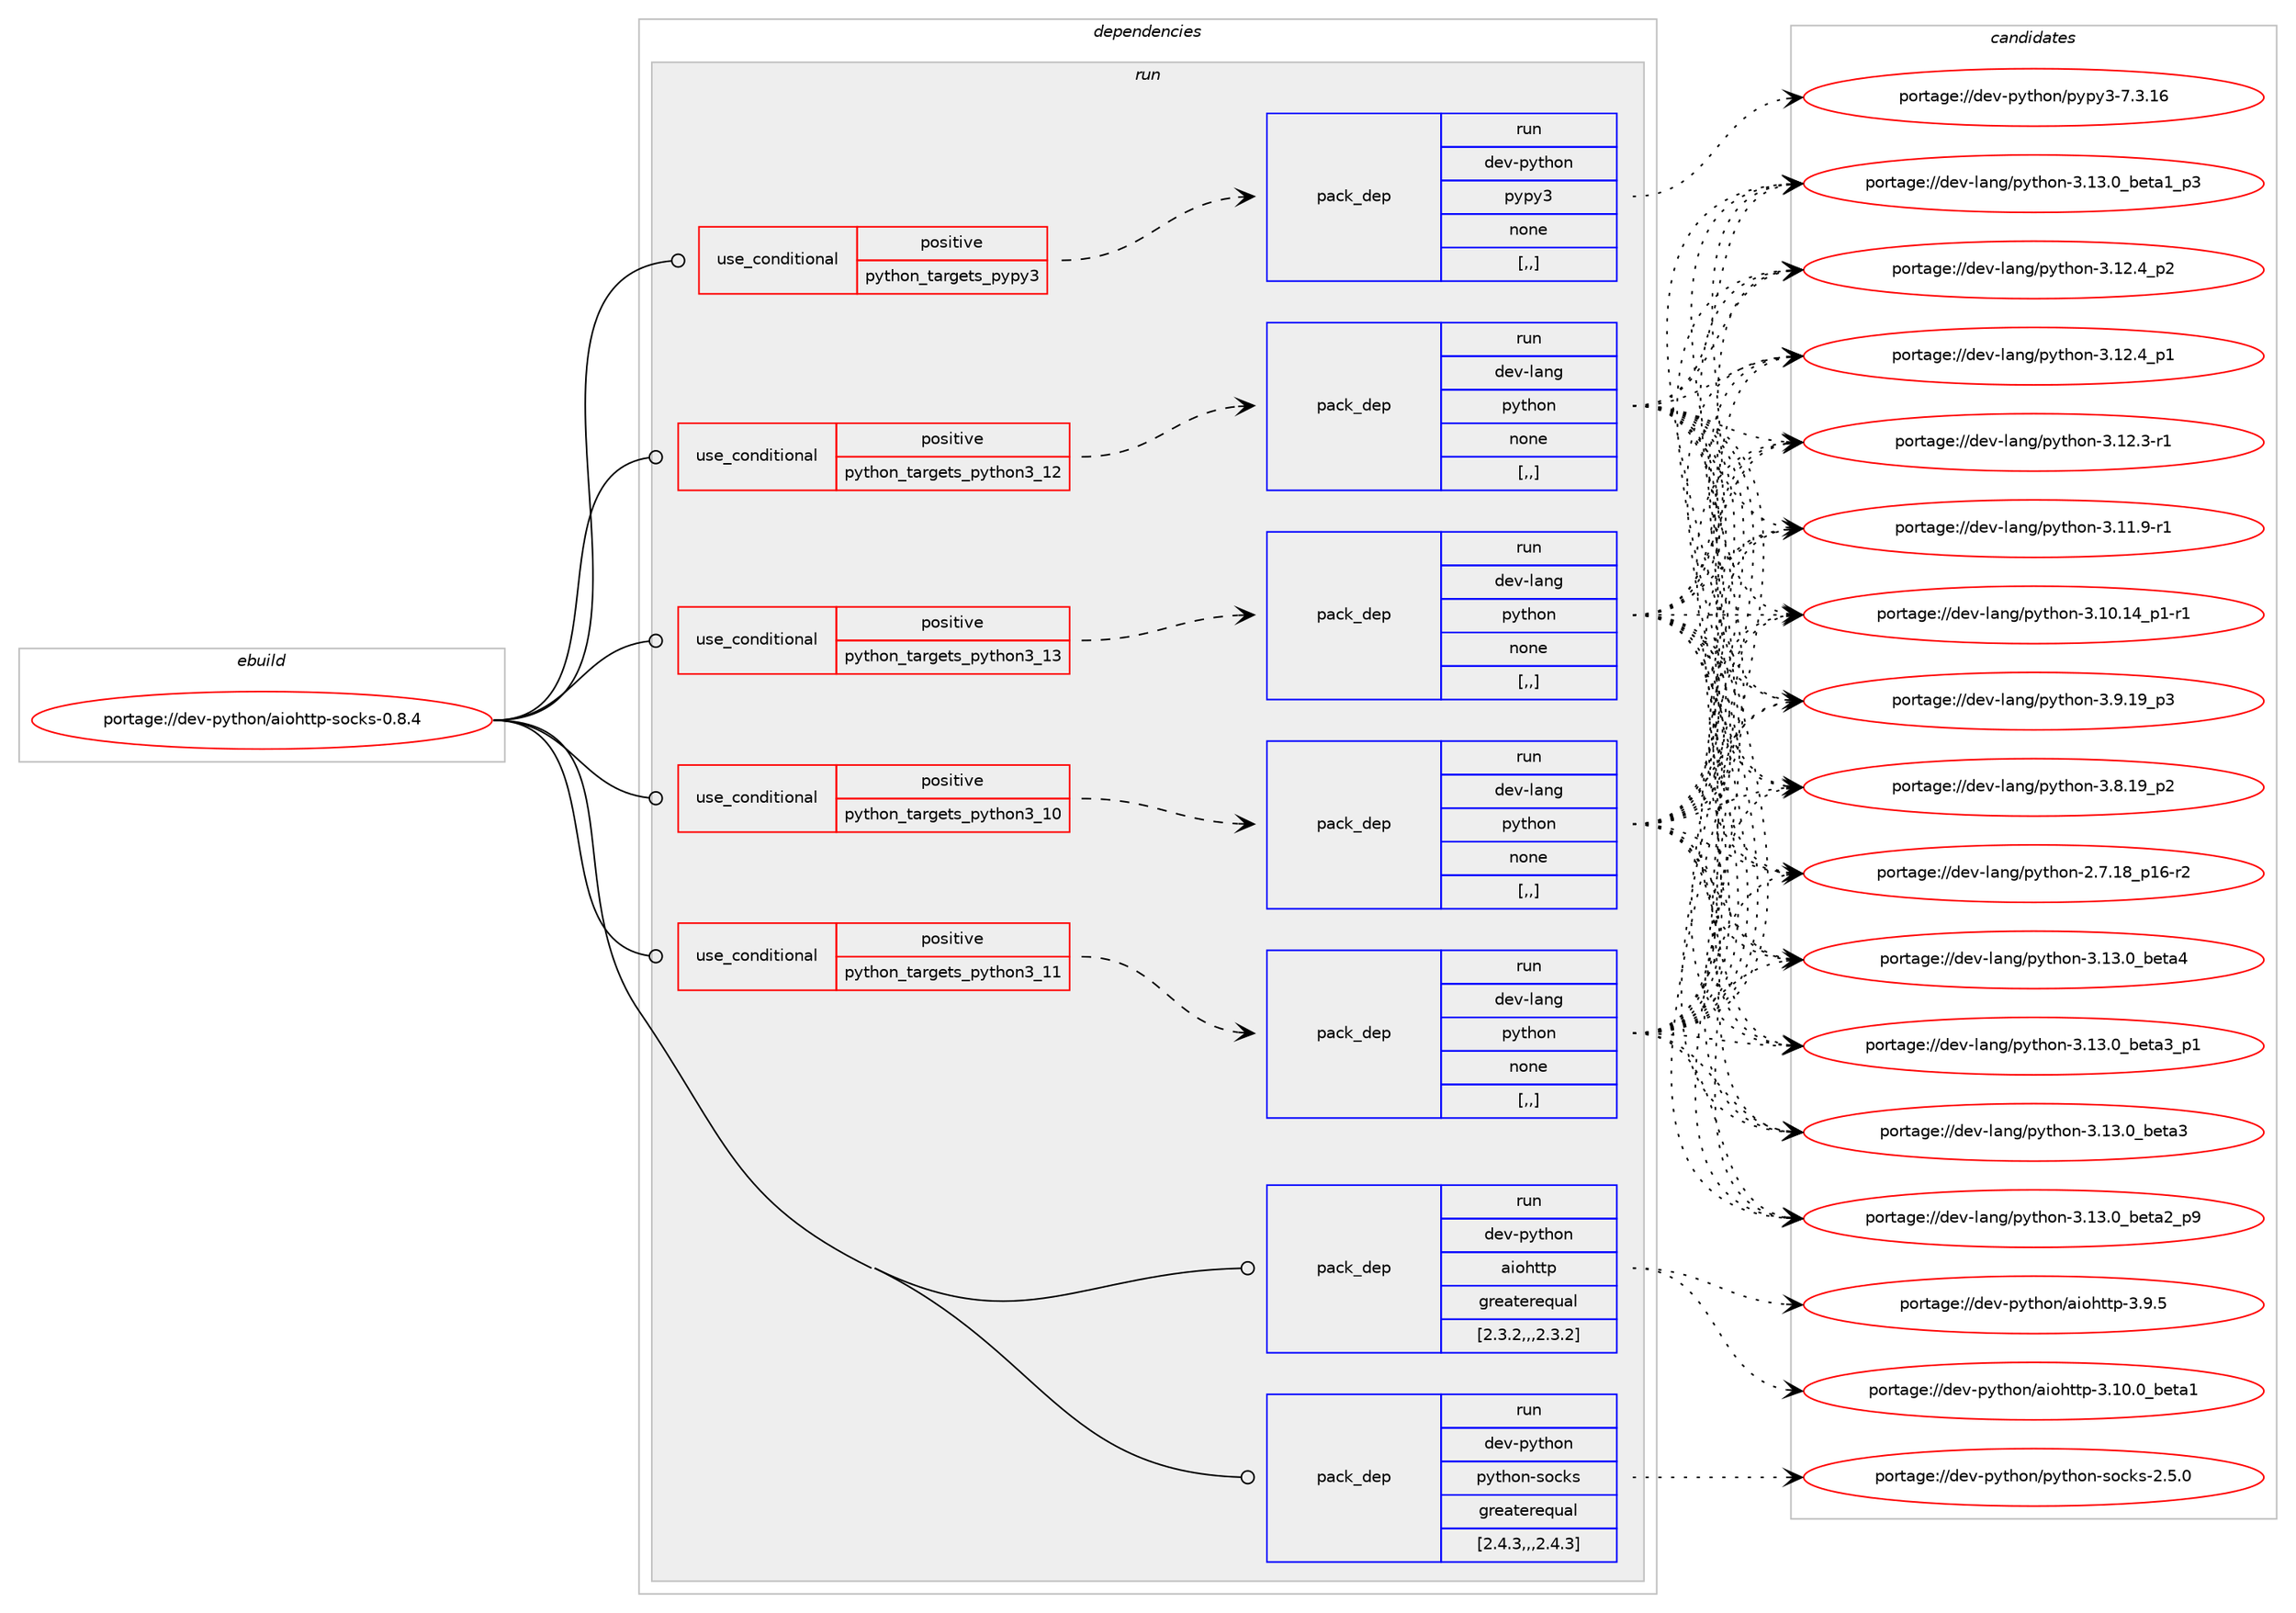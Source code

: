 digraph prolog {

# *************
# Graph options
# *************

newrank=true;
concentrate=true;
compound=true;
graph [rankdir=LR,fontname=Helvetica,fontsize=10,ranksep=1.5];#, ranksep=2.5, nodesep=0.2];
edge  [arrowhead=vee];
node  [fontname=Helvetica,fontsize=10];

# **********
# The ebuild
# **********

subgraph cluster_leftcol {
color=gray;
label=<<i>ebuild</i>>;
id [label="portage://dev-python/aiohttp-socks-0.8.4", color=red, width=4, href="../dev-python/aiohttp-socks-0.8.4.svg"];
}

# ****************
# The dependencies
# ****************

subgraph cluster_midcol {
color=gray;
label=<<i>dependencies</i>>;
subgraph cluster_compile {
fillcolor="#eeeeee";
style=filled;
label=<<i>compile</i>>;
}
subgraph cluster_compileandrun {
fillcolor="#eeeeee";
style=filled;
label=<<i>compile and run</i>>;
}
subgraph cluster_run {
fillcolor="#eeeeee";
style=filled;
label=<<i>run</i>>;
subgraph cond30917 {
dependency142074 [label=<<TABLE BORDER="0" CELLBORDER="1" CELLSPACING="0" CELLPADDING="4"><TR><TD ROWSPAN="3" CELLPADDING="10">use_conditional</TD></TR><TR><TD>positive</TD></TR><TR><TD>python_targets_pypy3</TD></TR></TABLE>>, shape=none, color=red];
subgraph pack109912 {
dependency142075 [label=<<TABLE BORDER="0" CELLBORDER="1" CELLSPACING="0" CELLPADDING="4" WIDTH="220"><TR><TD ROWSPAN="6" CELLPADDING="30">pack_dep</TD></TR><TR><TD WIDTH="110">run</TD></TR><TR><TD>dev-python</TD></TR><TR><TD>pypy3</TD></TR><TR><TD>none</TD></TR><TR><TD>[,,]</TD></TR></TABLE>>, shape=none, color=blue];
}
dependency142074:e -> dependency142075:w [weight=20,style="dashed",arrowhead="vee"];
}
id:e -> dependency142074:w [weight=20,style="solid",arrowhead="odot"];
subgraph cond30918 {
dependency142076 [label=<<TABLE BORDER="0" CELLBORDER="1" CELLSPACING="0" CELLPADDING="4"><TR><TD ROWSPAN="3" CELLPADDING="10">use_conditional</TD></TR><TR><TD>positive</TD></TR><TR><TD>python_targets_python3_10</TD></TR></TABLE>>, shape=none, color=red];
subgraph pack109913 {
dependency142077 [label=<<TABLE BORDER="0" CELLBORDER="1" CELLSPACING="0" CELLPADDING="4" WIDTH="220"><TR><TD ROWSPAN="6" CELLPADDING="30">pack_dep</TD></TR><TR><TD WIDTH="110">run</TD></TR><TR><TD>dev-lang</TD></TR><TR><TD>python</TD></TR><TR><TD>none</TD></TR><TR><TD>[,,]</TD></TR></TABLE>>, shape=none, color=blue];
}
dependency142076:e -> dependency142077:w [weight=20,style="dashed",arrowhead="vee"];
}
id:e -> dependency142076:w [weight=20,style="solid",arrowhead="odot"];
subgraph cond30919 {
dependency142078 [label=<<TABLE BORDER="0" CELLBORDER="1" CELLSPACING="0" CELLPADDING="4"><TR><TD ROWSPAN="3" CELLPADDING="10">use_conditional</TD></TR><TR><TD>positive</TD></TR><TR><TD>python_targets_python3_11</TD></TR></TABLE>>, shape=none, color=red];
subgraph pack109914 {
dependency142079 [label=<<TABLE BORDER="0" CELLBORDER="1" CELLSPACING="0" CELLPADDING="4" WIDTH="220"><TR><TD ROWSPAN="6" CELLPADDING="30">pack_dep</TD></TR><TR><TD WIDTH="110">run</TD></TR><TR><TD>dev-lang</TD></TR><TR><TD>python</TD></TR><TR><TD>none</TD></TR><TR><TD>[,,]</TD></TR></TABLE>>, shape=none, color=blue];
}
dependency142078:e -> dependency142079:w [weight=20,style="dashed",arrowhead="vee"];
}
id:e -> dependency142078:w [weight=20,style="solid",arrowhead="odot"];
subgraph cond30920 {
dependency142080 [label=<<TABLE BORDER="0" CELLBORDER="1" CELLSPACING="0" CELLPADDING="4"><TR><TD ROWSPAN="3" CELLPADDING="10">use_conditional</TD></TR><TR><TD>positive</TD></TR><TR><TD>python_targets_python3_12</TD></TR></TABLE>>, shape=none, color=red];
subgraph pack109915 {
dependency142081 [label=<<TABLE BORDER="0" CELLBORDER="1" CELLSPACING="0" CELLPADDING="4" WIDTH="220"><TR><TD ROWSPAN="6" CELLPADDING="30">pack_dep</TD></TR><TR><TD WIDTH="110">run</TD></TR><TR><TD>dev-lang</TD></TR><TR><TD>python</TD></TR><TR><TD>none</TD></TR><TR><TD>[,,]</TD></TR></TABLE>>, shape=none, color=blue];
}
dependency142080:e -> dependency142081:w [weight=20,style="dashed",arrowhead="vee"];
}
id:e -> dependency142080:w [weight=20,style="solid",arrowhead="odot"];
subgraph cond30921 {
dependency142082 [label=<<TABLE BORDER="0" CELLBORDER="1" CELLSPACING="0" CELLPADDING="4"><TR><TD ROWSPAN="3" CELLPADDING="10">use_conditional</TD></TR><TR><TD>positive</TD></TR><TR><TD>python_targets_python3_13</TD></TR></TABLE>>, shape=none, color=red];
subgraph pack109916 {
dependency142083 [label=<<TABLE BORDER="0" CELLBORDER="1" CELLSPACING="0" CELLPADDING="4" WIDTH="220"><TR><TD ROWSPAN="6" CELLPADDING="30">pack_dep</TD></TR><TR><TD WIDTH="110">run</TD></TR><TR><TD>dev-lang</TD></TR><TR><TD>python</TD></TR><TR><TD>none</TD></TR><TR><TD>[,,]</TD></TR></TABLE>>, shape=none, color=blue];
}
dependency142082:e -> dependency142083:w [weight=20,style="dashed",arrowhead="vee"];
}
id:e -> dependency142082:w [weight=20,style="solid",arrowhead="odot"];
subgraph pack109917 {
dependency142084 [label=<<TABLE BORDER="0" CELLBORDER="1" CELLSPACING="0" CELLPADDING="4" WIDTH="220"><TR><TD ROWSPAN="6" CELLPADDING="30">pack_dep</TD></TR><TR><TD WIDTH="110">run</TD></TR><TR><TD>dev-python</TD></TR><TR><TD>aiohttp</TD></TR><TR><TD>greaterequal</TD></TR><TR><TD>[2.3.2,,,2.3.2]</TD></TR></TABLE>>, shape=none, color=blue];
}
id:e -> dependency142084:w [weight=20,style="solid",arrowhead="odot"];
subgraph pack109918 {
dependency142085 [label=<<TABLE BORDER="0" CELLBORDER="1" CELLSPACING="0" CELLPADDING="4" WIDTH="220"><TR><TD ROWSPAN="6" CELLPADDING="30">pack_dep</TD></TR><TR><TD WIDTH="110">run</TD></TR><TR><TD>dev-python</TD></TR><TR><TD>python-socks</TD></TR><TR><TD>greaterequal</TD></TR><TR><TD>[2.4.3,,,2.4.3]</TD></TR></TABLE>>, shape=none, color=blue];
}
id:e -> dependency142085:w [weight=20,style="solid",arrowhead="odot"];
}
}

# **************
# The candidates
# **************

subgraph cluster_choices {
rank=same;
color=gray;
label=<<i>candidates</i>>;

subgraph choice109912 {
color=black;
nodesep=1;
choice10010111845112121116104111110471121211121215145554651464954 [label="portage://dev-python/pypy3-7.3.16", color=red, width=4,href="../dev-python/pypy3-7.3.16.svg"];
dependency142075:e -> choice10010111845112121116104111110471121211121215145554651464954:w [style=dotted,weight="100"];
}
subgraph choice109913 {
color=black;
nodesep=1;
choice1001011184510897110103471121211161041111104551464951464895981011169752 [label="portage://dev-lang/python-3.13.0_beta4", color=red, width=4,href="../dev-lang/python-3.13.0_beta4.svg"];
choice10010111845108971101034711212111610411111045514649514648959810111697519511249 [label="portage://dev-lang/python-3.13.0_beta3_p1", color=red, width=4,href="../dev-lang/python-3.13.0_beta3_p1.svg"];
choice1001011184510897110103471121211161041111104551464951464895981011169751 [label="portage://dev-lang/python-3.13.0_beta3", color=red, width=4,href="../dev-lang/python-3.13.0_beta3.svg"];
choice10010111845108971101034711212111610411111045514649514648959810111697509511257 [label="portage://dev-lang/python-3.13.0_beta2_p9", color=red, width=4,href="../dev-lang/python-3.13.0_beta2_p9.svg"];
choice10010111845108971101034711212111610411111045514649514648959810111697499511251 [label="portage://dev-lang/python-3.13.0_beta1_p3", color=red, width=4,href="../dev-lang/python-3.13.0_beta1_p3.svg"];
choice100101118451089711010347112121116104111110455146495046529511250 [label="portage://dev-lang/python-3.12.4_p2", color=red, width=4,href="../dev-lang/python-3.12.4_p2.svg"];
choice100101118451089711010347112121116104111110455146495046529511249 [label="portage://dev-lang/python-3.12.4_p1", color=red, width=4,href="../dev-lang/python-3.12.4_p1.svg"];
choice100101118451089711010347112121116104111110455146495046514511449 [label="portage://dev-lang/python-3.12.3-r1", color=red, width=4,href="../dev-lang/python-3.12.3-r1.svg"];
choice100101118451089711010347112121116104111110455146494946574511449 [label="portage://dev-lang/python-3.11.9-r1", color=red, width=4,href="../dev-lang/python-3.11.9-r1.svg"];
choice100101118451089711010347112121116104111110455146494846495295112494511449 [label="portage://dev-lang/python-3.10.14_p1-r1", color=red, width=4,href="../dev-lang/python-3.10.14_p1-r1.svg"];
choice100101118451089711010347112121116104111110455146574649579511251 [label="portage://dev-lang/python-3.9.19_p3", color=red, width=4,href="../dev-lang/python-3.9.19_p3.svg"];
choice100101118451089711010347112121116104111110455146564649579511250 [label="portage://dev-lang/python-3.8.19_p2", color=red, width=4,href="../dev-lang/python-3.8.19_p2.svg"];
choice100101118451089711010347112121116104111110455046554649569511249544511450 [label="portage://dev-lang/python-2.7.18_p16-r2", color=red, width=4,href="../dev-lang/python-2.7.18_p16-r2.svg"];
dependency142077:e -> choice1001011184510897110103471121211161041111104551464951464895981011169752:w [style=dotted,weight="100"];
dependency142077:e -> choice10010111845108971101034711212111610411111045514649514648959810111697519511249:w [style=dotted,weight="100"];
dependency142077:e -> choice1001011184510897110103471121211161041111104551464951464895981011169751:w [style=dotted,weight="100"];
dependency142077:e -> choice10010111845108971101034711212111610411111045514649514648959810111697509511257:w [style=dotted,weight="100"];
dependency142077:e -> choice10010111845108971101034711212111610411111045514649514648959810111697499511251:w [style=dotted,weight="100"];
dependency142077:e -> choice100101118451089711010347112121116104111110455146495046529511250:w [style=dotted,weight="100"];
dependency142077:e -> choice100101118451089711010347112121116104111110455146495046529511249:w [style=dotted,weight="100"];
dependency142077:e -> choice100101118451089711010347112121116104111110455146495046514511449:w [style=dotted,weight="100"];
dependency142077:e -> choice100101118451089711010347112121116104111110455146494946574511449:w [style=dotted,weight="100"];
dependency142077:e -> choice100101118451089711010347112121116104111110455146494846495295112494511449:w [style=dotted,weight="100"];
dependency142077:e -> choice100101118451089711010347112121116104111110455146574649579511251:w [style=dotted,weight="100"];
dependency142077:e -> choice100101118451089711010347112121116104111110455146564649579511250:w [style=dotted,weight="100"];
dependency142077:e -> choice100101118451089711010347112121116104111110455046554649569511249544511450:w [style=dotted,weight="100"];
}
subgraph choice109914 {
color=black;
nodesep=1;
choice1001011184510897110103471121211161041111104551464951464895981011169752 [label="portage://dev-lang/python-3.13.0_beta4", color=red, width=4,href="../dev-lang/python-3.13.0_beta4.svg"];
choice10010111845108971101034711212111610411111045514649514648959810111697519511249 [label="portage://dev-lang/python-3.13.0_beta3_p1", color=red, width=4,href="../dev-lang/python-3.13.0_beta3_p1.svg"];
choice1001011184510897110103471121211161041111104551464951464895981011169751 [label="portage://dev-lang/python-3.13.0_beta3", color=red, width=4,href="../dev-lang/python-3.13.0_beta3.svg"];
choice10010111845108971101034711212111610411111045514649514648959810111697509511257 [label="portage://dev-lang/python-3.13.0_beta2_p9", color=red, width=4,href="../dev-lang/python-3.13.0_beta2_p9.svg"];
choice10010111845108971101034711212111610411111045514649514648959810111697499511251 [label="portage://dev-lang/python-3.13.0_beta1_p3", color=red, width=4,href="../dev-lang/python-3.13.0_beta1_p3.svg"];
choice100101118451089711010347112121116104111110455146495046529511250 [label="portage://dev-lang/python-3.12.4_p2", color=red, width=4,href="../dev-lang/python-3.12.4_p2.svg"];
choice100101118451089711010347112121116104111110455146495046529511249 [label="portage://dev-lang/python-3.12.4_p1", color=red, width=4,href="../dev-lang/python-3.12.4_p1.svg"];
choice100101118451089711010347112121116104111110455146495046514511449 [label="portage://dev-lang/python-3.12.3-r1", color=red, width=4,href="../dev-lang/python-3.12.3-r1.svg"];
choice100101118451089711010347112121116104111110455146494946574511449 [label="portage://dev-lang/python-3.11.9-r1", color=red, width=4,href="../dev-lang/python-3.11.9-r1.svg"];
choice100101118451089711010347112121116104111110455146494846495295112494511449 [label="portage://dev-lang/python-3.10.14_p1-r1", color=red, width=4,href="../dev-lang/python-3.10.14_p1-r1.svg"];
choice100101118451089711010347112121116104111110455146574649579511251 [label="portage://dev-lang/python-3.9.19_p3", color=red, width=4,href="../dev-lang/python-3.9.19_p3.svg"];
choice100101118451089711010347112121116104111110455146564649579511250 [label="portage://dev-lang/python-3.8.19_p2", color=red, width=4,href="../dev-lang/python-3.8.19_p2.svg"];
choice100101118451089711010347112121116104111110455046554649569511249544511450 [label="portage://dev-lang/python-2.7.18_p16-r2", color=red, width=4,href="../dev-lang/python-2.7.18_p16-r2.svg"];
dependency142079:e -> choice1001011184510897110103471121211161041111104551464951464895981011169752:w [style=dotted,weight="100"];
dependency142079:e -> choice10010111845108971101034711212111610411111045514649514648959810111697519511249:w [style=dotted,weight="100"];
dependency142079:e -> choice1001011184510897110103471121211161041111104551464951464895981011169751:w [style=dotted,weight="100"];
dependency142079:e -> choice10010111845108971101034711212111610411111045514649514648959810111697509511257:w [style=dotted,weight="100"];
dependency142079:e -> choice10010111845108971101034711212111610411111045514649514648959810111697499511251:w [style=dotted,weight="100"];
dependency142079:e -> choice100101118451089711010347112121116104111110455146495046529511250:w [style=dotted,weight="100"];
dependency142079:e -> choice100101118451089711010347112121116104111110455146495046529511249:w [style=dotted,weight="100"];
dependency142079:e -> choice100101118451089711010347112121116104111110455146495046514511449:w [style=dotted,weight="100"];
dependency142079:e -> choice100101118451089711010347112121116104111110455146494946574511449:w [style=dotted,weight="100"];
dependency142079:e -> choice100101118451089711010347112121116104111110455146494846495295112494511449:w [style=dotted,weight="100"];
dependency142079:e -> choice100101118451089711010347112121116104111110455146574649579511251:w [style=dotted,weight="100"];
dependency142079:e -> choice100101118451089711010347112121116104111110455146564649579511250:w [style=dotted,weight="100"];
dependency142079:e -> choice100101118451089711010347112121116104111110455046554649569511249544511450:w [style=dotted,weight="100"];
}
subgraph choice109915 {
color=black;
nodesep=1;
choice1001011184510897110103471121211161041111104551464951464895981011169752 [label="portage://dev-lang/python-3.13.0_beta4", color=red, width=4,href="../dev-lang/python-3.13.0_beta4.svg"];
choice10010111845108971101034711212111610411111045514649514648959810111697519511249 [label="portage://dev-lang/python-3.13.0_beta3_p1", color=red, width=4,href="../dev-lang/python-3.13.0_beta3_p1.svg"];
choice1001011184510897110103471121211161041111104551464951464895981011169751 [label="portage://dev-lang/python-3.13.0_beta3", color=red, width=4,href="../dev-lang/python-3.13.0_beta3.svg"];
choice10010111845108971101034711212111610411111045514649514648959810111697509511257 [label="portage://dev-lang/python-3.13.0_beta2_p9", color=red, width=4,href="../dev-lang/python-3.13.0_beta2_p9.svg"];
choice10010111845108971101034711212111610411111045514649514648959810111697499511251 [label="portage://dev-lang/python-3.13.0_beta1_p3", color=red, width=4,href="../dev-lang/python-3.13.0_beta1_p3.svg"];
choice100101118451089711010347112121116104111110455146495046529511250 [label="portage://dev-lang/python-3.12.4_p2", color=red, width=4,href="../dev-lang/python-3.12.4_p2.svg"];
choice100101118451089711010347112121116104111110455146495046529511249 [label="portage://dev-lang/python-3.12.4_p1", color=red, width=4,href="../dev-lang/python-3.12.4_p1.svg"];
choice100101118451089711010347112121116104111110455146495046514511449 [label="portage://dev-lang/python-3.12.3-r1", color=red, width=4,href="../dev-lang/python-3.12.3-r1.svg"];
choice100101118451089711010347112121116104111110455146494946574511449 [label="portage://dev-lang/python-3.11.9-r1", color=red, width=4,href="../dev-lang/python-3.11.9-r1.svg"];
choice100101118451089711010347112121116104111110455146494846495295112494511449 [label="portage://dev-lang/python-3.10.14_p1-r1", color=red, width=4,href="../dev-lang/python-3.10.14_p1-r1.svg"];
choice100101118451089711010347112121116104111110455146574649579511251 [label="portage://dev-lang/python-3.9.19_p3", color=red, width=4,href="../dev-lang/python-3.9.19_p3.svg"];
choice100101118451089711010347112121116104111110455146564649579511250 [label="portage://dev-lang/python-3.8.19_p2", color=red, width=4,href="../dev-lang/python-3.8.19_p2.svg"];
choice100101118451089711010347112121116104111110455046554649569511249544511450 [label="portage://dev-lang/python-2.7.18_p16-r2", color=red, width=4,href="../dev-lang/python-2.7.18_p16-r2.svg"];
dependency142081:e -> choice1001011184510897110103471121211161041111104551464951464895981011169752:w [style=dotted,weight="100"];
dependency142081:e -> choice10010111845108971101034711212111610411111045514649514648959810111697519511249:w [style=dotted,weight="100"];
dependency142081:e -> choice1001011184510897110103471121211161041111104551464951464895981011169751:w [style=dotted,weight="100"];
dependency142081:e -> choice10010111845108971101034711212111610411111045514649514648959810111697509511257:w [style=dotted,weight="100"];
dependency142081:e -> choice10010111845108971101034711212111610411111045514649514648959810111697499511251:w [style=dotted,weight="100"];
dependency142081:e -> choice100101118451089711010347112121116104111110455146495046529511250:w [style=dotted,weight="100"];
dependency142081:e -> choice100101118451089711010347112121116104111110455146495046529511249:w [style=dotted,weight="100"];
dependency142081:e -> choice100101118451089711010347112121116104111110455146495046514511449:w [style=dotted,weight="100"];
dependency142081:e -> choice100101118451089711010347112121116104111110455146494946574511449:w [style=dotted,weight="100"];
dependency142081:e -> choice100101118451089711010347112121116104111110455146494846495295112494511449:w [style=dotted,weight="100"];
dependency142081:e -> choice100101118451089711010347112121116104111110455146574649579511251:w [style=dotted,weight="100"];
dependency142081:e -> choice100101118451089711010347112121116104111110455146564649579511250:w [style=dotted,weight="100"];
dependency142081:e -> choice100101118451089711010347112121116104111110455046554649569511249544511450:w [style=dotted,weight="100"];
}
subgraph choice109916 {
color=black;
nodesep=1;
choice1001011184510897110103471121211161041111104551464951464895981011169752 [label="portage://dev-lang/python-3.13.0_beta4", color=red, width=4,href="../dev-lang/python-3.13.0_beta4.svg"];
choice10010111845108971101034711212111610411111045514649514648959810111697519511249 [label="portage://dev-lang/python-3.13.0_beta3_p1", color=red, width=4,href="../dev-lang/python-3.13.0_beta3_p1.svg"];
choice1001011184510897110103471121211161041111104551464951464895981011169751 [label="portage://dev-lang/python-3.13.0_beta3", color=red, width=4,href="../dev-lang/python-3.13.0_beta3.svg"];
choice10010111845108971101034711212111610411111045514649514648959810111697509511257 [label="portage://dev-lang/python-3.13.0_beta2_p9", color=red, width=4,href="../dev-lang/python-3.13.0_beta2_p9.svg"];
choice10010111845108971101034711212111610411111045514649514648959810111697499511251 [label="portage://dev-lang/python-3.13.0_beta1_p3", color=red, width=4,href="../dev-lang/python-3.13.0_beta1_p3.svg"];
choice100101118451089711010347112121116104111110455146495046529511250 [label="portage://dev-lang/python-3.12.4_p2", color=red, width=4,href="../dev-lang/python-3.12.4_p2.svg"];
choice100101118451089711010347112121116104111110455146495046529511249 [label="portage://dev-lang/python-3.12.4_p1", color=red, width=4,href="../dev-lang/python-3.12.4_p1.svg"];
choice100101118451089711010347112121116104111110455146495046514511449 [label="portage://dev-lang/python-3.12.3-r1", color=red, width=4,href="../dev-lang/python-3.12.3-r1.svg"];
choice100101118451089711010347112121116104111110455146494946574511449 [label="portage://dev-lang/python-3.11.9-r1", color=red, width=4,href="../dev-lang/python-3.11.9-r1.svg"];
choice100101118451089711010347112121116104111110455146494846495295112494511449 [label="portage://dev-lang/python-3.10.14_p1-r1", color=red, width=4,href="../dev-lang/python-3.10.14_p1-r1.svg"];
choice100101118451089711010347112121116104111110455146574649579511251 [label="portage://dev-lang/python-3.9.19_p3", color=red, width=4,href="../dev-lang/python-3.9.19_p3.svg"];
choice100101118451089711010347112121116104111110455146564649579511250 [label="portage://dev-lang/python-3.8.19_p2", color=red, width=4,href="../dev-lang/python-3.8.19_p2.svg"];
choice100101118451089711010347112121116104111110455046554649569511249544511450 [label="portage://dev-lang/python-2.7.18_p16-r2", color=red, width=4,href="../dev-lang/python-2.7.18_p16-r2.svg"];
dependency142083:e -> choice1001011184510897110103471121211161041111104551464951464895981011169752:w [style=dotted,weight="100"];
dependency142083:e -> choice10010111845108971101034711212111610411111045514649514648959810111697519511249:w [style=dotted,weight="100"];
dependency142083:e -> choice1001011184510897110103471121211161041111104551464951464895981011169751:w [style=dotted,weight="100"];
dependency142083:e -> choice10010111845108971101034711212111610411111045514649514648959810111697509511257:w [style=dotted,weight="100"];
dependency142083:e -> choice10010111845108971101034711212111610411111045514649514648959810111697499511251:w [style=dotted,weight="100"];
dependency142083:e -> choice100101118451089711010347112121116104111110455146495046529511250:w [style=dotted,weight="100"];
dependency142083:e -> choice100101118451089711010347112121116104111110455146495046529511249:w [style=dotted,weight="100"];
dependency142083:e -> choice100101118451089711010347112121116104111110455146495046514511449:w [style=dotted,weight="100"];
dependency142083:e -> choice100101118451089711010347112121116104111110455146494946574511449:w [style=dotted,weight="100"];
dependency142083:e -> choice100101118451089711010347112121116104111110455146494846495295112494511449:w [style=dotted,weight="100"];
dependency142083:e -> choice100101118451089711010347112121116104111110455146574649579511251:w [style=dotted,weight="100"];
dependency142083:e -> choice100101118451089711010347112121116104111110455146564649579511250:w [style=dotted,weight="100"];
dependency142083:e -> choice100101118451089711010347112121116104111110455046554649569511249544511450:w [style=dotted,weight="100"];
}
subgraph choice109917 {
color=black;
nodesep=1;
choice1001011184511212111610411111047971051111041161161124551464948464895981011169749 [label="portage://dev-python/aiohttp-3.10.0_beta1", color=red, width=4,href="../dev-python/aiohttp-3.10.0_beta1.svg"];
choice100101118451121211161041111104797105111104116116112455146574653 [label="portage://dev-python/aiohttp-3.9.5", color=red, width=4,href="../dev-python/aiohttp-3.9.5.svg"];
dependency142084:e -> choice1001011184511212111610411111047971051111041161161124551464948464895981011169749:w [style=dotted,weight="100"];
dependency142084:e -> choice100101118451121211161041111104797105111104116116112455146574653:w [style=dotted,weight="100"];
}
subgraph choice109918 {
color=black;
nodesep=1;
choice10010111845112121116104111110471121211161041111104511511199107115455046534648 [label="portage://dev-python/python-socks-2.5.0", color=red, width=4,href="../dev-python/python-socks-2.5.0.svg"];
dependency142085:e -> choice10010111845112121116104111110471121211161041111104511511199107115455046534648:w [style=dotted,weight="100"];
}
}

}
